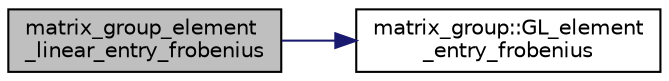 digraph "matrix_group_element_linear_entry_frobenius"
{
  edge [fontname="Helvetica",fontsize="10",labelfontname="Helvetica",labelfontsize="10"];
  node [fontname="Helvetica",fontsize="10",shape=record];
  rankdir="LR";
  Node6941 [label="matrix_group_element\l_linear_entry_frobenius",height=0.2,width=0.4,color="black", fillcolor="grey75", style="filled", fontcolor="black"];
  Node6941 -> Node6942 [color="midnightblue",fontsize="10",style="solid",fontname="Helvetica"];
  Node6942 [label="matrix_group::GL_element\l_entry_frobenius",height=0.2,width=0.4,color="black", fillcolor="white", style="filled",URL="$d3/ded/classmatrix__group.html#a8eb2cc69bdfd4b6daa92a7a881f680fc"];
}
